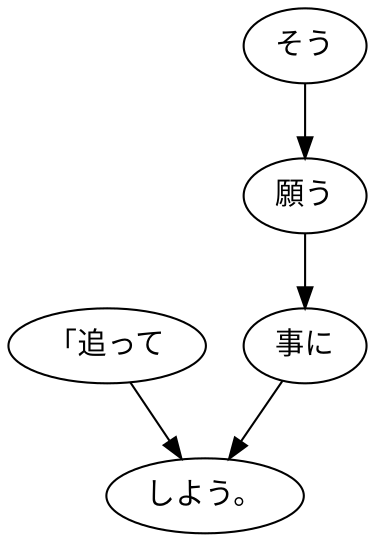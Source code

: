 digraph graph226 {
	node0 [label="「追って"];
	node1 [label="そう"];
	node2 [label="願う"];
	node3 [label="事に"];
	node4 [label="しよう。"];
	node0 -> node4;
	node1 -> node2;
	node2 -> node3;
	node3 -> node4;
}
